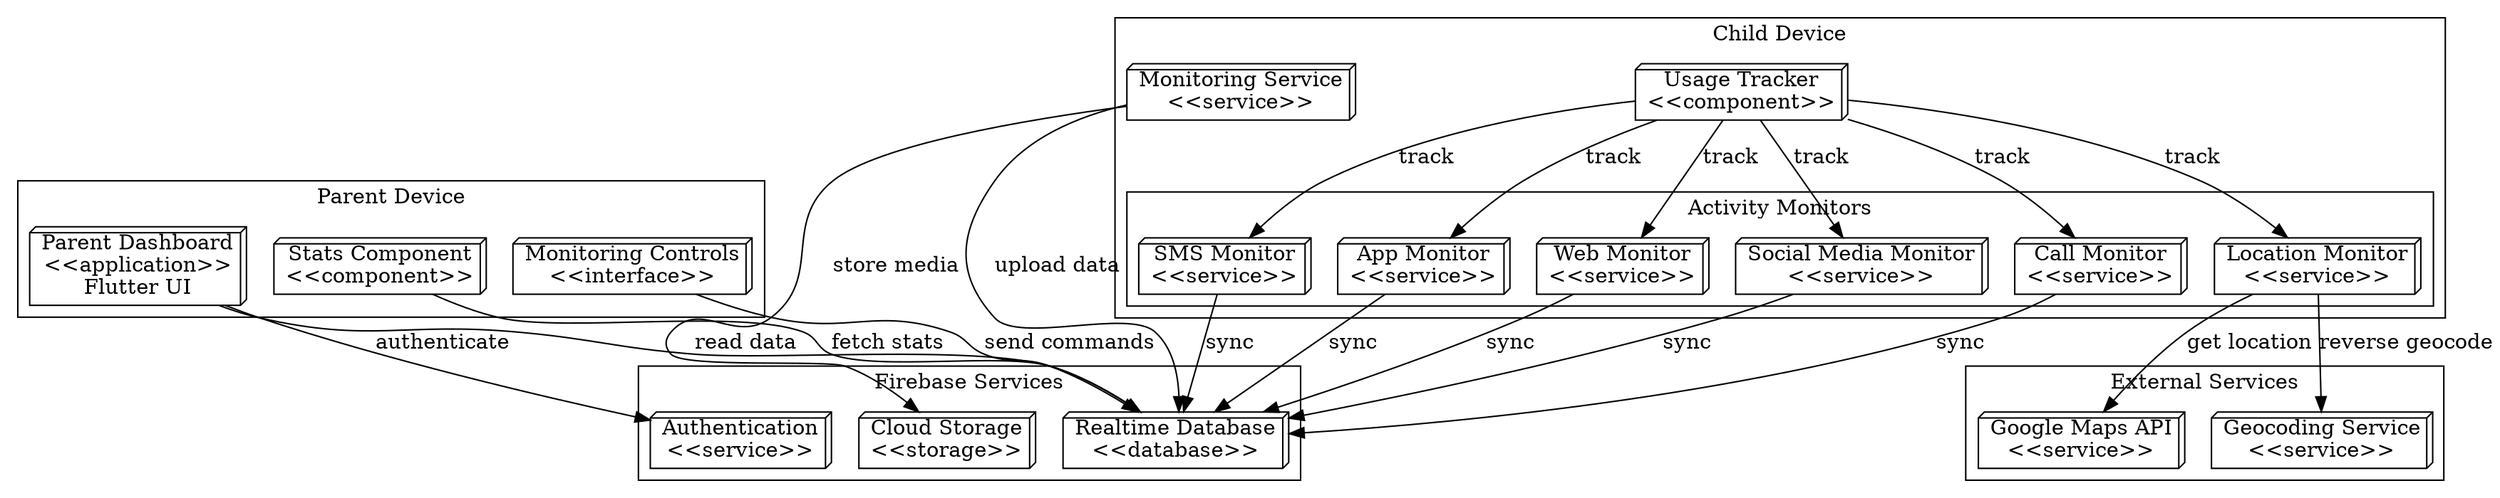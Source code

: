 digraph deployment {
    rankdir=TB;
    node [shape=box3d];
    
    subgraph cluster_parent {
        label="Parent Device";
        parent_app [label="Parent Dashboard\n<<application>>\nFlutter UI"];
        stats_component [label="Stats Component\n<<component>>"];
        monitoring_ui [label="Monitoring Controls\n<<interface>>"];
    }

    subgraph cluster_child {
        label="Child Device";
        child_service [label="Monitoring Service\n<<service>>"];
        usage_tracker [label="Usage Tracker\n<<component>>"];
        
        subgraph cluster_monitors {
            label="Activity Monitors";
            call_monitor [label="Call Monitor\n<<service>>"];
            sms_monitor [label="SMS Monitor\n<<service>>"];
            location_monitor [label="Location Monitor\n<<service>>"];
            app_monitor [label="App Monitor\n<<service>>"];
            web_monitor [label="Web Monitor\n<<service>>"];
            social_monitor [label="Social Media Monitor\n<<service>>"];
        }
    }
    
    subgraph cluster_firebase {
        label="Firebase Services";
        auth [label="Authentication\n<<service>>"];
        realtime_db [label="Realtime Database\n<<database>>"];
        storage [label="Cloud Storage\n<<storage>>"];
    }

    subgraph cluster_external {
        label="External Services";
        maps_api [label="Google Maps API\n<<service>>"];
        geocoding [label="Geocoding Service\n<<service>>"];
    }

    // Connections
    parent_app -> auth [label="authenticate"];
    parent_app -> realtime_db [label="read data"];
    stats_component -> realtime_db [label="fetch stats"];
    monitoring_ui -> realtime_db [label="send commands"];

    child_service -> realtime_db [label="upload data"];
    child_service -> storage [label="store media"];
    usage_tracker -> {call_monitor sms_monitor location_monitor app_monitor web_monitor social_monitor} [label="track"];

    location_monitor -> maps_api [label="get location"];
    location_monitor -> geocoding [label="reverse geocode"];

    {call_monitor sms_monitor app_monitor web_monitor social_monitor} -> realtime_db [label="sync"];
}
